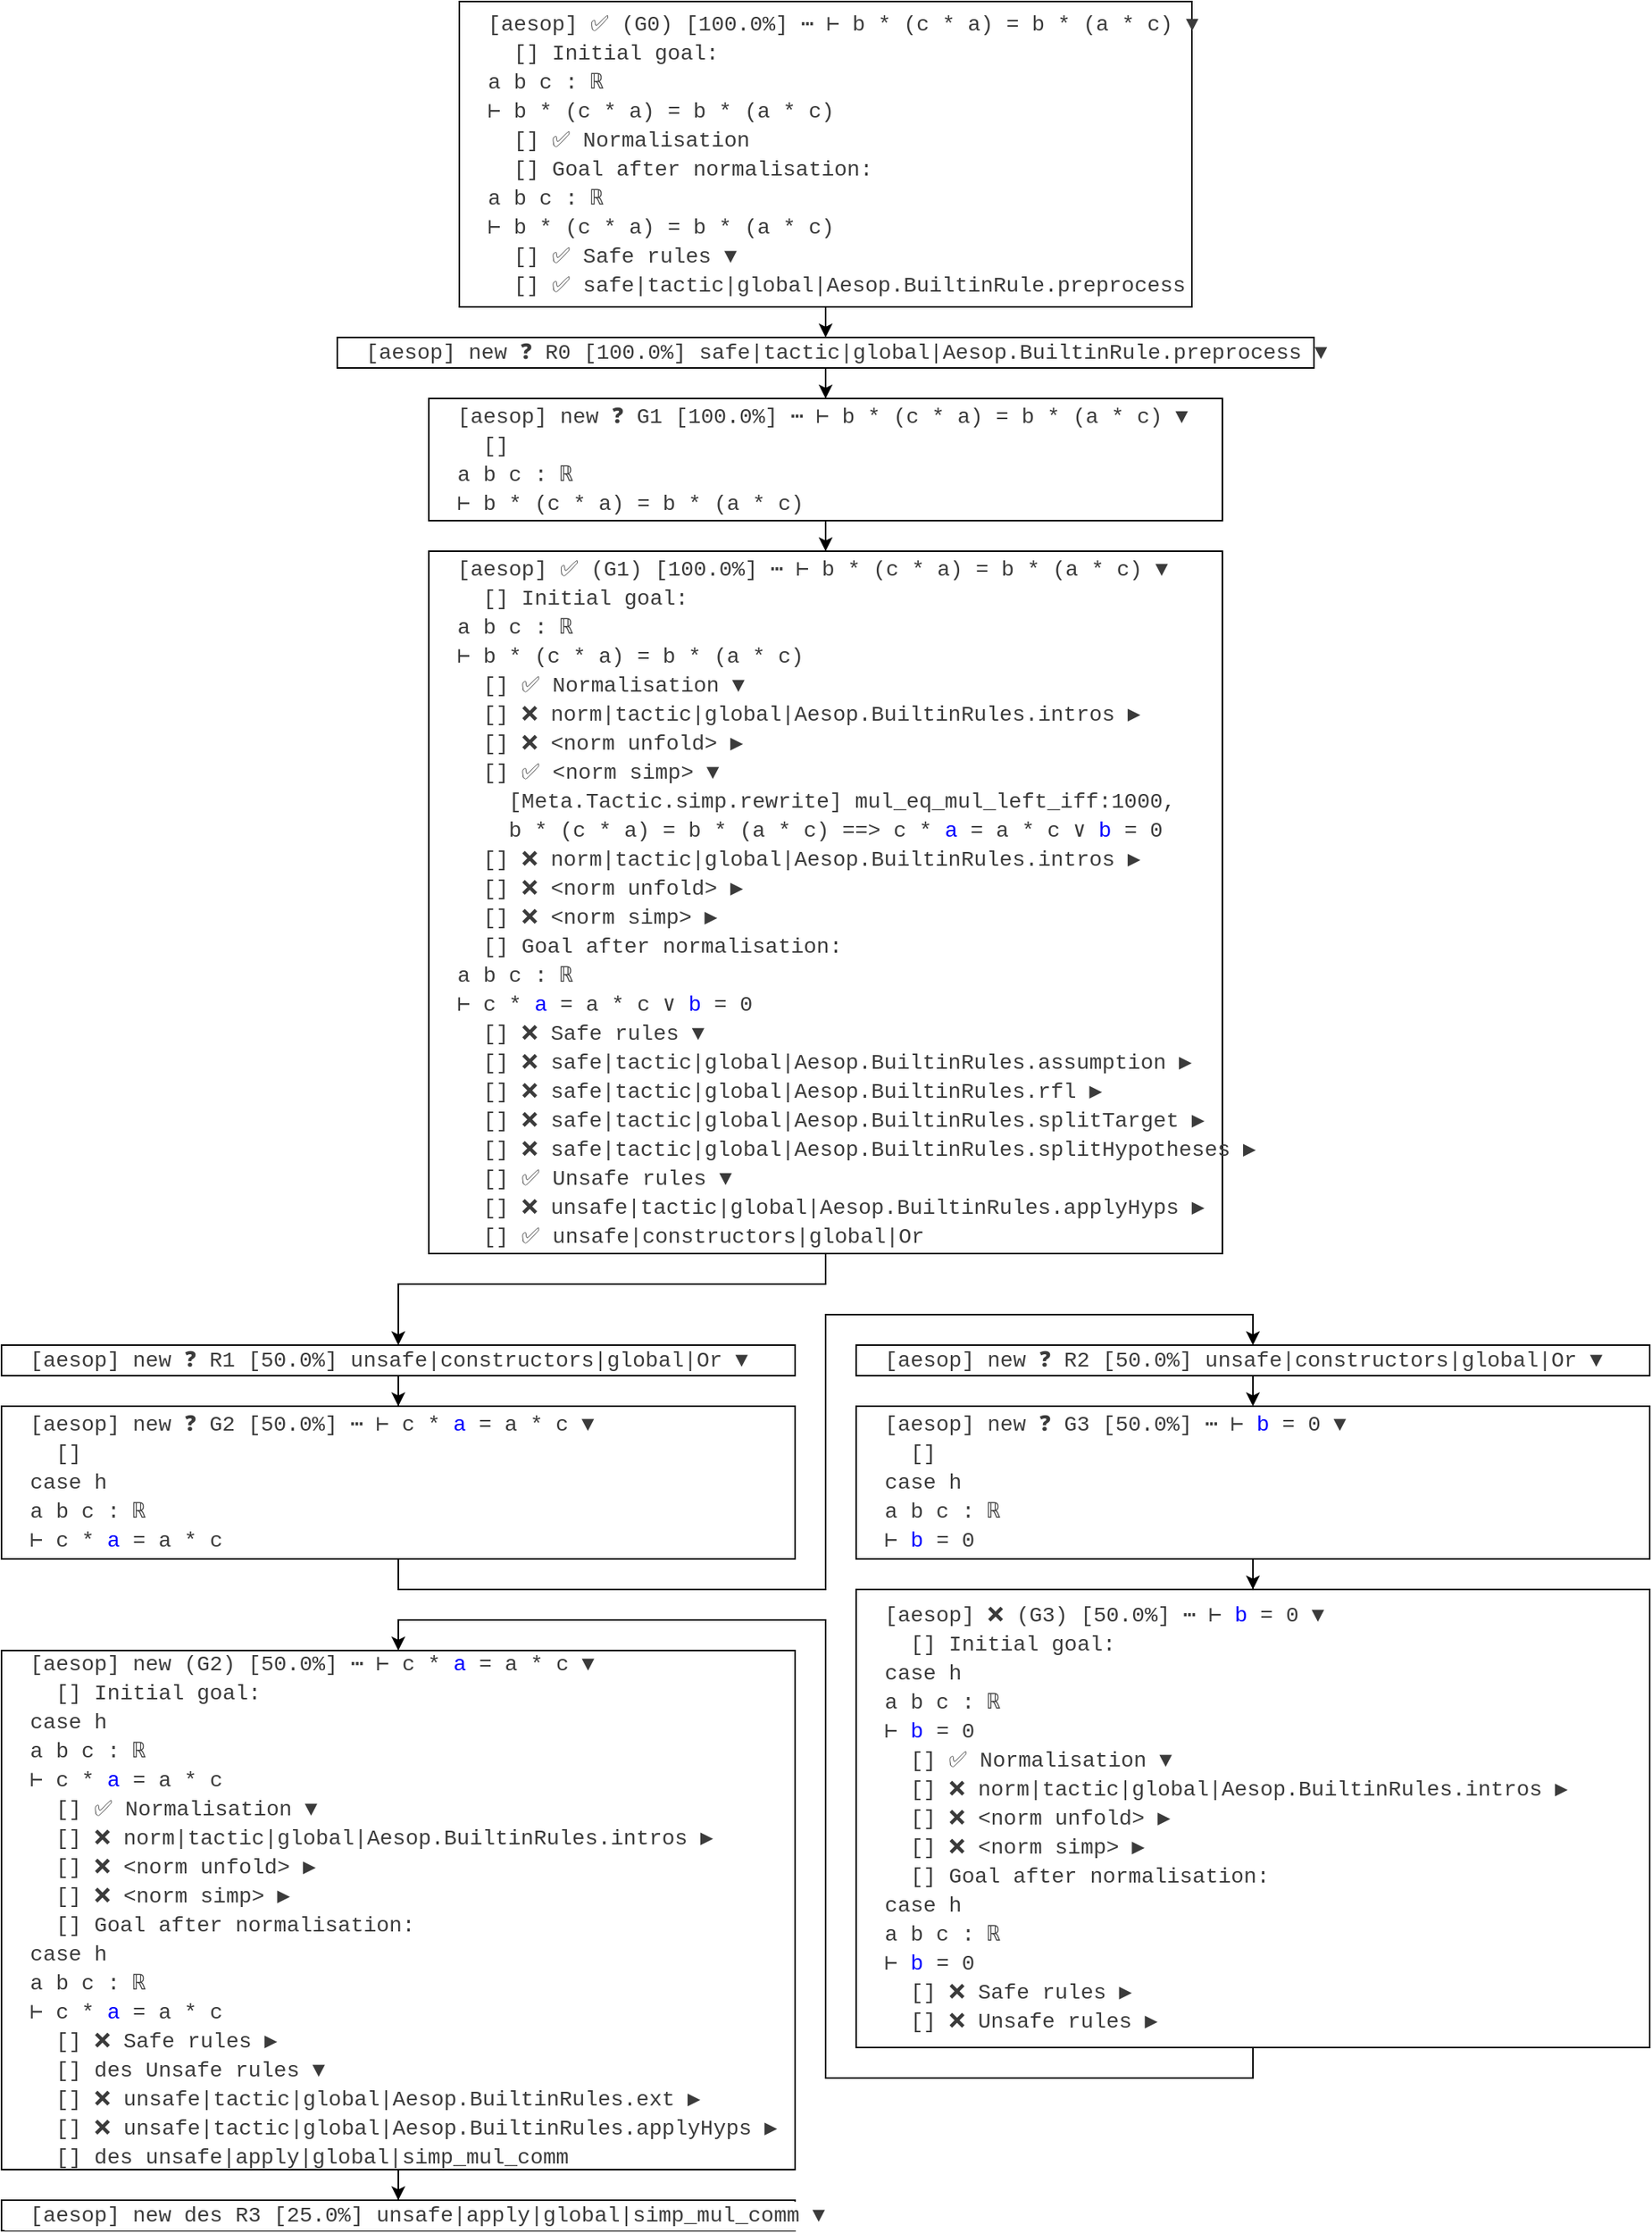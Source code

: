 <mxfile version="24.7.14">
  <diagram name="第 1 页" id="5925XXeC-vzFXoOeuUtz">
    <mxGraphModel dx="2234" dy="904" grid="1" gridSize="10" guides="1" tooltips="1" connect="1" arrows="1" fold="1" page="0" pageScale="1" pageWidth="827" pageHeight="1169" math="0" shadow="0">
      <root>
        <mxCell id="0" />
        <mxCell id="1" parent="0" />
        <mxCell id="PVhwvFCMjaON6rtG5Q-Z-4" style="edgeStyle=orthogonalEdgeStyle;rounded=0;orthogonalLoop=1;jettySize=auto;html=1;exitX=0.5;exitY=1;exitDx=0;exitDy=0;entryX=0.5;entryY=0;entryDx=0;entryDy=0;align=left;" parent="1" source="PVhwvFCMjaON6rtG5Q-Z-1" target="PVhwvFCMjaON6rtG5Q-Z-2" edge="1">
          <mxGeometry relative="1" as="geometry" />
        </mxCell>
        <mxCell id="PVhwvFCMjaON6rtG5Q-Z-1" value="&lt;div class=&quot;pointer&quot; style=&quot;box-sizing: border-box; color: rgb(59, 59, 59); font-family: Consolas, 黑体, &amp;quot;Courier New&amp;quot;, monospace; font-size: 14px; white-space-collapse: preserve;&quot;&gt;&lt;div class=&quot;trace-line&quot; style=&quot;box-sizing: border-box;&quot;&gt;&lt;div class=&quot;pointer&quot; style=&quot;box-sizing: border-box;&quot;&gt;&lt;div class=&quot;trace-line&quot; style=&quot;box-sizing: border-box;&quot;&gt;&lt;div style=&quot;font-family: Consolas, 黑体, &amp;quot;Courier New&amp;quot;, monospace, Consolas, &amp;quot;Courier New&amp;quot;, monospace; line-height: 19px; text-wrap: nowrap;&quot;&gt;&lt;div&gt;&amp;nbsp; [aesop] ✅ (G0) [100.0%] ⋯ ⊢ b * (c * a) = b * (a * c) ▼&lt;/div&gt;&lt;div&gt;&amp;nbsp; &amp;nbsp; [] Initial goal:&lt;/div&gt;&lt;div&gt;&amp;nbsp; a&amp;nbsp;b&amp;nbsp;c&amp;nbsp;:&amp;nbsp;ℝ&lt;/div&gt;&lt;div&gt;&amp;nbsp; ⊢ b * (c * a) = b * (a * c)&lt;/div&gt;&lt;div&gt;&amp;nbsp; &amp;nbsp; [] ✅ Normalisation&lt;/div&gt;&lt;div&gt;&amp;nbsp; &amp;nbsp; [] Goal after normalisation:&lt;/div&gt;&lt;div&gt;&amp;nbsp; a&amp;nbsp;b&amp;nbsp;c&amp;nbsp;:&amp;nbsp;ℝ&lt;/div&gt;&lt;div&gt;&amp;nbsp; ⊢ b * (c * a) = b * (a * c)&lt;/div&gt;&lt;div&gt;&amp;nbsp; &amp;nbsp; [] ✅ Safe rules ▼&lt;/div&gt;&lt;div&gt;&amp;nbsp; &amp;nbsp; [] ✅ safe|tactic|global|Aesop.BuiltinRule.preprocess&lt;/div&gt;&lt;/div&gt;&lt;/div&gt;&lt;/div&gt;&lt;/div&gt;&lt;/div&gt;" style="rounded=0;whiteSpace=wrap;html=1;align=left;" parent="1" vertex="1">
          <mxGeometry x="-380" y="80" width="480" height="200" as="geometry" />
        </mxCell>
        <mxCell id="PVhwvFCMjaON6rtG5Q-Z-5" style="edgeStyle=orthogonalEdgeStyle;rounded=0;orthogonalLoop=1;jettySize=auto;html=1;exitX=0.5;exitY=1;exitDx=0;exitDy=0;align=left;" parent="1" source="PVhwvFCMjaON6rtG5Q-Z-2" target="PVhwvFCMjaON6rtG5Q-Z-3" edge="1">
          <mxGeometry relative="1" as="geometry" />
        </mxCell>
        <mxCell id="PVhwvFCMjaON6rtG5Q-Z-2" value="&lt;div style=&quot;color: rgb(59, 59, 59); font-family: Consolas, 黑体, &amp;quot;Courier New&amp;quot;, monospace, Consolas, &amp;quot;Courier New&amp;quot;, monospace; font-size: 14px; line-height: 19px; white-space: pre;&quot;&gt;&amp;nbsp; [aesop] new ❓️ R0 [100.0%] safe|tactic|global|Aesop.BuiltinRule.preprocess ▼&lt;/div&gt;" style="rounded=0;html=1;align=left;whiteSpace=wrap;" parent="1" vertex="1">
          <mxGeometry x="-460" y="300" width="640" height="20" as="geometry" />
        </mxCell>
        <mxCell id="PVhwvFCMjaON6rtG5Q-Z-7" value="" style="edgeStyle=orthogonalEdgeStyle;rounded=0;orthogonalLoop=1;jettySize=auto;html=1;align=left;" parent="1" source="PVhwvFCMjaON6rtG5Q-Z-3" target="PVhwvFCMjaON6rtG5Q-Z-6" edge="1">
          <mxGeometry relative="1" as="geometry" />
        </mxCell>
        <mxCell id="PVhwvFCMjaON6rtG5Q-Z-3" value="&lt;div class=&quot;pointer&quot; style=&quot;box-sizing: border-box; color: rgb(59, 59, 59); font-family: Consolas, 黑体, &amp;quot;Courier New&amp;quot;, monospace; font-size: 14px; white-space-collapse: preserve;&quot;&gt;&lt;div class=&quot;trace-line&quot; style=&quot;box-sizing: border-box;&quot;&gt;&lt;div class=&quot;pointer&quot; style=&quot;box-sizing: border-box;&quot;&gt;&lt;div class=&quot;trace-line&quot; style=&quot;box-sizing: border-box;&quot;&gt;&lt;div style=&quot;font-family: Consolas, 黑体, &amp;quot;Courier New&amp;quot;, monospace, Consolas, &amp;quot;Courier New&amp;quot;, monospace; line-height: 19px; text-wrap: nowrap;&quot;&gt;&lt;div&gt;&amp;nbsp; [aesop] new ❓️ G1 [100.0%] ⋯ ⊢ b * (c * a) = b * (a * c) ▼&lt;/div&gt;&lt;div&gt;&amp;nbsp; &amp;nbsp; []&lt;/div&gt;&lt;div&gt;&amp;nbsp; a&amp;nbsp;b&amp;nbsp;c&amp;nbsp;:&amp;nbsp;ℝ&lt;/div&gt;&lt;div&gt;&amp;nbsp; ⊢ b * (c * a) = b * (a * c)&lt;/div&gt;&lt;/div&gt;&lt;/div&gt;&lt;/div&gt;&lt;/div&gt;&lt;/div&gt;" style="rounded=0;html=1;whiteSpace=wrap;align=left;" parent="1" vertex="1">
          <mxGeometry x="-400" y="340" width="520" height="80" as="geometry" />
        </mxCell>
        <mxCell id="PVhwvFCMjaON6rtG5Q-Z-33" style="edgeStyle=orthogonalEdgeStyle;rounded=0;orthogonalLoop=1;jettySize=auto;html=1;exitX=0.5;exitY=1;exitDx=0;exitDy=0;entryX=0.5;entryY=0;entryDx=0;entryDy=0;" parent="1" source="PVhwvFCMjaON6rtG5Q-Z-6" target="PVhwvFCMjaON6rtG5Q-Z-8" edge="1">
          <mxGeometry relative="1" as="geometry">
            <Array as="points">
              <mxPoint x="-140" y="920" />
              <mxPoint x="-420" y="920" />
            </Array>
          </mxGeometry>
        </mxCell>
        <mxCell id="PVhwvFCMjaON6rtG5Q-Z-6" value="&lt;div class=&quot;pointer&quot; style=&quot;box-sizing: border-box; color: rgb(59, 59, 59); font-family: Consolas, 黑体, &amp;quot;Courier New&amp;quot;, monospace; font-size: 14px; white-space-collapse: preserve;&quot;&gt;&lt;div class=&quot;trace-line&quot; style=&quot;box-sizing: border-box;&quot;&gt;&lt;div style=&quot;font-family: Consolas, 黑体, &amp;quot;Courier New&amp;quot;, monospace, Consolas, &amp;quot;Courier New&amp;quot;, monospace; line-height: 19px; text-wrap: nowrap;&quot;&gt;&lt;div&gt;&amp;nbsp; [aesop] ✅ (G1) [100.0%] ⋯ ⊢ b * (c * a) = b * (a * c) ▼&lt;/div&gt;&lt;div&gt;&amp;nbsp; &amp;nbsp; [] Initial goal:&lt;/div&gt;&lt;div&gt;&amp;nbsp; a&amp;nbsp;b&amp;nbsp;c&amp;nbsp;:&amp;nbsp;ℝ&lt;/div&gt;&lt;div&gt;&amp;nbsp; ⊢ b * (c * a) = b * (a * c)&lt;/div&gt;&lt;div&gt;&amp;nbsp; &amp;nbsp; [] ✅ Normalisation ▼&lt;/div&gt;&lt;div&gt;&amp;nbsp; &amp;nbsp; [] ❌ norm|tactic|global|Aesop.BuiltinRules.intros ▶&lt;/div&gt;&lt;div&gt;&amp;nbsp; &amp;nbsp; [] ❌ &amp;lt;norm unfold&amp;gt; ▶&lt;/div&gt;&lt;div&gt;&lt;div style=&quot;line-height: 19px;&quot;&gt;&lt;div&gt;  &amp;nbsp; [] ✅ &amp;lt;norm simp&amp;gt; ▼&lt;/div&gt;&lt;div&gt;  &amp;nbsp;   [Meta.Tactic.simp.rewrite] mul_eq_mul_left_iff:1000, &lt;/div&gt;&lt;div&gt;      b * (c * a) = b * (a * c) ==&amp;gt; c * &lt;span style=&quot;color: #0000ff;&quot;&gt;a&lt;/span&gt; = a * c ∨ &lt;span style=&quot;color: #0000ff;&quot;&gt;b&lt;/span&gt; = 0 &lt;/div&gt;&lt;/div&gt;&lt;/div&gt;&lt;div&gt;&amp;nbsp; &amp;nbsp; [] ❌ norm|tactic|global|Aesop.BuiltinRules.intros ▶&lt;/div&gt;&lt;div&gt;&amp;nbsp; &amp;nbsp; [] ❌ &amp;lt;norm unfold&amp;gt; ▶&lt;/div&gt;&lt;div&gt;&amp;nbsp; &amp;nbsp; [] ❌ &amp;lt;norm simp&amp;gt; ▶&lt;/div&gt;&lt;div&gt;&amp;nbsp; &amp;nbsp; [] Goal after normalisation:&lt;/div&gt;&lt;div&gt;&amp;nbsp; a&amp;nbsp;b&amp;nbsp;c&amp;nbsp;:&amp;nbsp;ℝ&lt;/div&gt;&lt;div&gt;&amp;nbsp; ⊢ c * &lt;span style=&quot;color: #0000ff;&quot;&gt;a&lt;/span&gt; = a * c ∨ &lt;span style=&quot;color: #0000ff;&quot;&gt;b&lt;/span&gt; = 0&lt;/div&gt;&lt;div&gt;&amp;nbsp; &amp;nbsp; [] ❌ Safe rules ▼&lt;/div&gt;&lt;div&gt;&amp;nbsp; &amp;nbsp; [] ❌ safe|tactic|global|Aesop.BuiltinRules.assumption ▶&lt;/div&gt;&lt;div&gt;&amp;nbsp; &amp;nbsp; [] ❌ safe|tactic|global|Aesop.BuiltinRules.rfl ▶&lt;/div&gt;&lt;div&gt;&amp;nbsp; &amp;nbsp; [] ❌ safe|tactic|global|Aesop.BuiltinRules.splitTarget ▶&lt;/div&gt;&lt;div&gt;&amp;nbsp; &amp;nbsp; [] ❌ safe|tactic|global|Aesop.BuiltinRules.splitHypotheses ▶&lt;/div&gt;&lt;div&gt;&amp;nbsp; &amp;nbsp; [] ✅ Unsafe rules ▼&lt;/div&gt;&lt;div&gt;&amp;nbsp; &amp;nbsp; [] ❌ unsafe|tactic|global|Aesop.BuiltinRules.applyHyps ▶&lt;/div&gt;&lt;div&gt;&amp;nbsp; &amp;nbsp; [] ✅ unsafe|constructors|global|Or&lt;/div&gt;&lt;/div&gt;&lt;/div&gt;&lt;/div&gt;" style="whiteSpace=wrap;html=1;rounded=0;align=left;" parent="1" vertex="1">
          <mxGeometry x="-400" y="440" width="520" height="460" as="geometry" />
        </mxCell>
        <mxCell id="PVhwvFCMjaON6rtG5Q-Z-15" value="" style="edgeStyle=orthogonalEdgeStyle;rounded=0;orthogonalLoop=1;jettySize=auto;html=1;align=left;" parent="1" source="PVhwvFCMjaON6rtG5Q-Z-8" target="PVhwvFCMjaON6rtG5Q-Z-14" edge="1">
          <mxGeometry relative="1" as="geometry" />
        </mxCell>
        <mxCell id="PVhwvFCMjaON6rtG5Q-Z-8" value="&lt;div class=&quot;pointer&quot; style=&quot;box-sizing: border-box; color: rgb(59, 59, 59); font-family: Consolas, 黑体, &amp;quot;Courier New&amp;quot;, monospace; font-size: 14px; white-space-collapse: preserve;&quot;&gt;&lt;div class=&quot;trace-line&quot; style=&quot;box-sizing: border-box;&quot;&gt;&lt;div style=&quot;font-family: Consolas, 黑体, &amp;quot;Courier New&amp;quot;, monospace, Consolas, &amp;quot;Courier New&amp;quot;, monospace; line-height: 19px; text-wrap: nowrap;&quot;&gt;&amp;nbsp; [aesop] new ❓️ R1 [50.0%] unsafe|constructors|global|Or ▼&lt;/div&gt;&lt;/div&gt;&lt;/div&gt;" style="whiteSpace=wrap;html=1;rounded=0;align=left;" parent="1" vertex="1">
          <mxGeometry x="-680" y="960" width="520" height="20" as="geometry" />
        </mxCell>
        <mxCell id="PVhwvFCMjaON6rtG5Q-Z-35" style="edgeStyle=orthogonalEdgeStyle;rounded=0;orthogonalLoop=1;jettySize=auto;html=1;exitX=0.5;exitY=1;exitDx=0;exitDy=0;entryX=0.5;entryY=0;entryDx=0;entryDy=0;" parent="1" source="PVhwvFCMjaON6rtG5Q-Z-14" target="PVhwvFCMjaON6rtG5Q-Z-22" edge="1">
          <mxGeometry relative="1" as="geometry" />
        </mxCell>
        <mxCell id="PVhwvFCMjaON6rtG5Q-Z-14" value="&lt;div style=&quot;color: rgb(59, 59, 59); font-family: Consolas, 黑体, &amp;quot;Courier New&amp;quot;, monospace, Consolas, &amp;quot;Courier New&amp;quot;, monospace; font-size: 14px; line-height: 19px; white-space: pre;&quot;&gt;&lt;div&gt;&amp;nbsp; [aesop] new ❓️ G2 [50.0%] ⋯ ⊢ c * &lt;span style=&quot;color: #0000ff;&quot;&gt;a&lt;/span&gt; = a * c ▼&lt;/div&gt;&lt;div&gt;&amp;nbsp; &amp;nbsp; []&lt;/div&gt;&lt;div&gt;&amp;nbsp; case h&lt;/div&gt;&lt;div&gt;&amp;nbsp; a&amp;nbsp;b&amp;nbsp;c&amp;nbsp;:&amp;nbsp;ℝ&lt;/div&gt;&lt;div&gt;&amp;nbsp; ⊢ c * &lt;span style=&quot;color: #0000ff;&quot;&gt;a&lt;/span&gt; = a * c&lt;/div&gt;&lt;/div&gt;" style="whiteSpace=wrap;html=1;rounded=0;align=left;" parent="1" vertex="1">
          <mxGeometry x="-680" y="1000" width="520" height="100" as="geometry" />
        </mxCell>
        <mxCell id="PVhwvFCMjaON6rtG5Q-Z-36" style="edgeStyle=orthogonalEdgeStyle;rounded=0;orthogonalLoop=1;jettySize=auto;html=1;exitX=0.5;exitY=1;exitDx=0;exitDy=0;" parent="1" source="PVhwvFCMjaON6rtG5Q-Z-19" target="PVhwvFCMjaON6rtG5Q-Z-25" edge="1">
          <mxGeometry relative="1" as="geometry" />
        </mxCell>
        <mxCell id="PVhwvFCMjaON6rtG5Q-Z-19" value="&lt;div style=&quot;color: rgb(59, 59, 59); font-family: Consolas, 黑体, &amp;quot;Courier New&amp;quot;, monospace, Consolas, &amp;quot;Courier New&amp;quot;, monospace; font-size: 14px; line-height: 19px; white-space: pre;&quot;&gt;&lt;div&gt;&amp;nbsp; [aesop] new ❓️ G3 [50.0%] ⋯ ⊢ &lt;span style=&quot;color: #0000ff;&quot;&gt;b&lt;/span&gt; = 0 ▼&lt;/div&gt;&lt;div&gt;&amp;nbsp; &amp;nbsp; []&lt;/div&gt;&lt;div&gt;&amp;nbsp; case h&lt;/div&gt;&lt;div&gt;&amp;nbsp; a&amp;nbsp;b&amp;nbsp;c&amp;nbsp;:&amp;nbsp;ℝ&lt;/div&gt;&lt;div&gt;&amp;nbsp; ⊢ &lt;span style=&quot;color: #0000ff;&quot;&gt;b&lt;/span&gt; = 0&lt;/div&gt;&lt;/div&gt;" style="whiteSpace=wrap;html=1;align=left;rounded=0;" parent="1" vertex="1">
          <mxGeometry x="-120" y="1000" width="520" height="100" as="geometry" />
        </mxCell>
        <mxCell id="PVhwvFCMjaON6rtG5Q-Z-24" style="edgeStyle=orthogonalEdgeStyle;rounded=0;orthogonalLoop=1;jettySize=auto;html=1;exitX=0.5;exitY=1;exitDx=0;exitDy=0;entryX=0.5;entryY=0;entryDx=0;entryDy=0;" parent="1" source="PVhwvFCMjaON6rtG5Q-Z-22" target="PVhwvFCMjaON6rtG5Q-Z-19" edge="1">
          <mxGeometry relative="1" as="geometry" />
        </mxCell>
        <mxCell id="PVhwvFCMjaON6rtG5Q-Z-22" value="&lt;div style=&quot;color: rgb(59, 59, 59); font-family: Consolas, 黑体, &amp;quot;Courier New&amp;quot;, monospace, Consolas, &amp;quot;Courier New&amp;quot;, monospace; font-size: 14px; line-height: 19px; white-space: pre;&quot;&gt;&amp;nbsp; [aesop] new ❓️ R2 [50.0%] unsafe|constructors|global|Or ▼&lt;/div&gt;" style="whiteSpace=wrap;html=1;align=left;rounded=0;" parent="1" vertex="1">
          <mxGeometry x="-120" y="960" width="520" height="20" as="geometry" />
        </mxCell>
        <mxCell id="PVhwvFCMjaON6rtG5Q-Z-37" style="edgeStyle=orthogonalEdgeStyle;rounded=0;orthogonalLoop=1;jettySize=auto;html=1;exitX=0.5;exitY=1;exitDx=0;exitDy=0;entryX=0.5;entryY=0;entryDx=0;entryDy=0;" parent="1" source="PVhwvFCMjaON6rtG5Q-Z-25" target="PVhwvFCMjaON6rtG5Q-Z-28" edge="1">
          <mxGeometry relative="1" as="geometry" />
        </mxCell>
        <mxCell id="PVhwvFCMjaON6rtG5Q-Z-25" value="&lt;div style=&quot;color: rgb(59, 59, 59); font-family: Consolas, 黑体, &amp;quot;Courier New&amp;quot;, monospace, Consolas, &amp;quot;Courier New&amp;quot;, monospace; font-size: 14px; line-height: 19px; white-space: pre;&quot;&gt;&lt;div&gt;&amp;nbsp; [aesop] ❌ (G3) [50.0%] ⋯ ⊢ &lt;span style=&quot;color: #0000ff;&quot;&gt;b&lt;/span&gt; = 0 ▼&lt;/div&gt;&lt;div&gt;&amp;nbsp; &amp;nbsp; [] Initial goal:&lt;/div&gt;&lt;div&gt;&amp;nbsp; case h&lt;/div&gt;&lt;div&gt;&amp;nbsp; a&amp;nbsp;b&amp;nbsp;c&amp;nbsp;:&amp;nbsp;ℝ&lt;/div&gt;&lt;div&gt;&amp;nbsp; ⊢ &lt;span style=&quot;color: #0000ff;&quot;&gt;b&lt;/span&gt; = 0&lt;/div&gt;&lt;div&gt;&amp;nbsp; &amp;nbsp; [] ✅ Normalisation ▼&lt;/div&gt;&lt;div&gt;&amp;nbsp; &amp;nbsp; [] ❌ norm|tactic|global|Aesop.BuiltinRules.intros ▶&lt;/div&gt;&lt;div&gt;&amp;nbsp; &amp;nbsp; [] ❌ &amp;lt;norm unfold&amp;gt; ▶&lt;/div&gt;&lt;div&gt;&amp;nbsp; &amp;nbsp; [] ❌ &amp;lt;norm simp&amp;gt; ▶&lt;/div&gt;&lt;div&gt;&amp;nbsp; &amp;nbsp; [] Goal after normalisation:&lt;/div&gt;&lt;div&gt;&amp;nbsp; case h&lt;/div&gt;&lt;div&gt;&amp;nbsp; a&amp;nbsp;b&amp;nbsp;c&amp;nbsp;:&amp;nbsp;ℝ&lt;/div&gt;&lt;div&gt;&amp;nbsp; ⊢ &lt;span style=&quot;color: #0000ff;&quot;&gt;b&lt;/span&gt; = 0&lt;/div&gt;&lt;div&gt;&amp;nbsp; &amp;nbsp; [] ❌ Safe rules &lt;span style=&quot;background-color: initial;&quot;&gt;▶&lt;/span&gt;&lt;/div&gt;&lt;div&gt;&amp;nbsp; &amp;nbsp; [] ❌ Unsafe rules &lt;span style=&quot;background-color: initial;&quot;&gt;▶&lt;br&gt;&lt;/span&gt;&lt;/div&gt;&lt;/div&gt;" style="whiteSpace=wrap;html=1;align=left;rounded=0;" parent="1" vertex="1">
          <mxGeometry x="-120" y="1120" width="520" height="300" as="geometry" />
        </mxCell>
        <mxCell id="PVhwvFCMjaON6rtG5Q-Z-31" value="" style="edgeStyle=orthogonalEdgeStyle;rounded=0;orthogonalLoop=1;jettySize=auto;html=1;" parent="1" source="PVhwvFCMjaON6rtG5Q-Z-28" target="PVhwvFCMjaON6rtG5Q-Z-30" edge="1">
          <mxGeometry relative="1" as="geometry" />
        </mxCell>
        <mxCell id="PVhwvFCMjaON6rtG5Q-Z-28" value="&lt;div style=&quot;color: rgb(59, 59, 59); font-family: Consolas, 黑体, &amp;quot;Courier New&amp;quot;, monospace, Consolas, &amp;quot;Courier New&amp;quot;, monospace; font-size: 14px; line-height: 19px; white-space: pre;&quot;&gt;&lt;div&gt;&amp;nbsp; [aesop] new (G2) [50.0%] ⋯ ⊢ c * &lt;span style=&quot;color: #0000ff;&quot;&gt;a&lt;/span&gt; = a * c ▼&lt;/div&gt;&lt;div&gt;&amp;nbsp; &amp;nbsp; [] Initial goal:&lt;/div&gt;&lt;div&gt;&amp;nbsp; case h&lt;/div&gt;&lt;div&gt;&amp;nbsp; a&amp;nbsp;b&amp;nbsp;c&amp;nbsp;:&amp;nbsp;ℝ&lt;/div&gt;&lt;div&gt;&amp;nbsp; ⊢ c * &lt;span style=&quot;color: #0000ff;&quot;&gt;a&lt;/span&gt; = a * c&lt;/div&gt;&lt;div&gt;&amp;nbsp; &amp;nbsp; [] ✅ Normalisation ▼&lt;/div&gt;&lt;div&gt;&amp;nbsp; &amp;nbsp; [] ❌ norm|tactic|global|Aesop.BuiltinRules.intros ▶&lt;/div&gt;&lt;div&gt;&amp;nbsp; &amp;nbsp; [] ❌ &amp;lt;norm unfold&amp;gt; ▶&lt;/div&gt;&lt;div&gt;&amp;nbsp; &amp;nbsp; [] ❌ &amp;lt;norm simp&amp;gt; ▶&lt;/div&gt;&lt;div&gt;&amp;nbsp; &amp;nbsp; [] Goal after normalisation:&lt;/div&gt;&lt;div&gt;&amp;nbsp; case h&lt;/div&gt;&lt;div&gt;&amp;nbsp; a&amp;nbsp;b&amp;nbsp;c&amp;nbsp;:&amp;nbsp;ℝ&lt;/div&gt;&lt;div&gt;&amp;nbsp; ⊢ c * &lt;span style=&quot;color: #0000ff;&quot;&gt;a&lt;/span&gt; = a * c&lt;/div&gt;&amp;nbsp; &amp;nbsp; [] ❌ Safe rules &lt;span style=&quot;background-color: initial;&quot;&gt;▶&lt;/span&gt;&lt;div&gt;&amp;nbsp; &amp;nbsp; [] des Unsafe rules ▼&lt;/div&gt;&lt;div&gt;&amp;nbsp; &amp;nbsp; [] ❌ unsafe|tactic|global|Aesop.BuiltinRules.ext ▶&lt;/div&gt;&lt;div&gt;&amp;nbsp; &amp;nbsp; [] ❌ unsafe|tactic|global|Aesop.BuiltinRules.applyHyps ▶&lt;/div&gt;&lt;div&gt;&amp;nbsp; &amp;nbsp; [] des unsafe|apply|global|simp_mul_comm&lt;/div&gt;&lt;/div&gt;" style="whiteSpace=wrap;html=1;align=left;rounded=0;" parent="1" vertex="1">
          <mxGeometry x="-680" y="1160" width="520" height="340" as="geometry" />
        </mxCell>
        <mxCell id="PVhwvFCMjaON6rtG5Q-Z-30" value="&lt;div style=&quot;color: #3b3b3b;background-color: #ffffff;font-family: Consolas, &#39;黑体&#39;, &#39;Courier New&#39;, monospace, Consolas, &#39;Courier New&#39;, monospace;font-weight: normal;font-size: 14px;line-height: 19px;white-space: pre;&quot;&gt;&lt;div&gt;&lt;span style=&quot;color: #3b3b3b;&quot;&gt;&amp;nbsp; [aesop] new des R3 [25.0%] unsafe|apply|global|simp_mul_comm ▼&lt;/span&gt;&lt;/div&gt;&lt;/div&gt;" style="whiteSpace=wrap;html=1;align=left;rounded=0;" parent="1" vertex="1">
          <mxGeometry x="-680" y="1520" width="520" height="20" as="geometry" />
        </mxCell>
      </root>
    </mxGraphModel>
  </diagram>
</mxfile>
